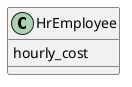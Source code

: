 @startuml classes_hr_hourly_cost
set namespaceSeparator none
class "HrEmployee" as odoo_src.odoo.addons.hr_hourly_cost.models.hr_employee.HrEmployee {
  hourly_cost
}
@enduml
